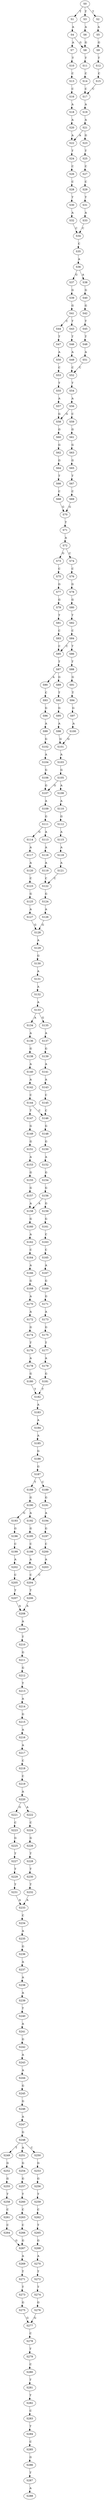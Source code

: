 strict digraph  {
	S0 -> S1 [ label = T ];
	S0 -> S2 [ label = T ];
	S0 -> S3 [ label = T ];
	S1 -> S4 [ label = A ];
	S2 -> S5 [ label = A ];
	S3 -> S6 [ label = A ];
	S4 -> S7 [ label = A ];
	S4 -> S8 [ label = G ];
	S5 -> S9 [ label = G ];
	S6 -> S8 [ label = G ];
	S7 -> S10 [ label = T ];
	S8 -> S11 [ label = T ];
	S9 -> S12 [ label = T ];
	S10 -> S13 [ label = C ];
	S11 -> S14 [ label = C ];
	S12 -> S15 [ label = C ];
	S13 -> S16 [ label = C ];
	S14 -> S17 [ label = C ];
	S15 -> S17 [ label = C ];
	S16 -> S18 [ label = A ];
	S17 -> S19 [ label = A ];
	S18 -> S20 [ label = A ];
	S19 -> S21 [ label = A ];
	S20 -> S22 [ label = A ];
	S21 -> S22 [ label = A ];
	S21 -> S23 [ label = G ];
	S22 -> S24 [ label = T ];
	S23 -> S25 [ label = T ];
	S24 -> S26 [ label = C ];
	S25 -> S27 [ label = C ];
	S26 -> S28 [ label = C ];
	S27 -> S29 [ label = C ];
	S28 -> S30 [ label = T ];
	S29 -> S31 [ label = T ];
	S30 -> S32 [ label = A ];
	S31 -> S33 [ label = A ];
	S32 -> S34 [ label = C ];
	S33 -> S34 [ label = C ];
	S34 -> S35 [ label = C ];
	S35 -> S36 [ label = A ];
	S36 -> S37 [ label = G ];
	S36 -> S38 [ label = A ];
	S37 -> S39 [ label = G ];
	S38 -> S40 [ label = G ];
	S39 -> S41 [ label = G ];
	S40 -> S42 [ label = G ];
	S41 -> S43 [ label = T ];
	S41 -> S44 [ label = C ];
	S42 -> S45 [ label = T ];
	S43 -> S46 [ label = T ];
	S44 -> S47 [ label = T ];
	S45 -> S48 [ label = T ];
	S46 -> S49 [ label = A ];
	S47 -> S50 [ label = A ];
	S48 -> S51 [ label = A ];
	S49 -> S52 [ label = C ];
	S50 -> S53 [ label = C ];
	S51 -> S52 [ label = C ];
	S52 -> S54 [ label = T ];
	S53 -> S55 [ label = T ];
	S54 -> S56 [ label = A ];
	S55 -> S57 [ label = A ];
	S56 -> S58 [ label = G ];
	S56 -> S59 [ label = C ];
	S57 -> S58 [ label = G ];
	S58 -> S60 [ label = G ];
	S59 -> S61 [ label = G ];
	S60 -> S62 [ label = G ];
	S61 -> S63 [ label = G ];
	S62 -> S64 [ label = G ];
	S63 -> S65 [ label = G ];
	S64 -> S66 [ label = T ];
	S65 -> S67 [ label = T ];
	S66 -> S68 [ label = C ];
	S67 -> S69 [ label = C ];
	S68 -> S70 [ label = G ];
	S69 -> S70 [ label = G ];
	S70 -> S71 [ label = T ];
	S71 -> S72 [ label = A ];
	S72 -> S73 [ label = G ];
	S72 -> S74 [ label = C ];
	S73 -> S75 [ label = C ];
	S74 -> S76 [ label = C ];
	S75 -> S77 [ label = G ];
	S76 -> S78 [ label = G ];
	S77 -> S79 [ label = G ];
	S78 -> S80 [ label = G ];
	S79 -> S81 [ label = T ];
	S80 -> S82 [ label = T ];
	S81 -> S83 [ label = C ];
	S82 -> S84 [ label = C ];
	S83 -> S85 [ label = C ];
	S84 -> S85 [ label = C ];
	S84 -> S86 [ label = T ];
	S85 -> S87 [ label = T ];
	S86 -> S88 [ label = T ];
	S87 -> S89 [ label = G ];
	S87 -> S90 [ label = A ];
	S88 -> S91 [ label = G ];
	S89 -> S92 [ label = T ];
	S90 -> S93 [ label = C ];
	S91 -> S94 [ label = T ];
	S92 -> S95 [ label = G ];
	S93 -> S96 [ label = G ];
	S94 -> S97 [ label = G ];
	S95 -> S98 [ label = A ];
	S96 -> S99 [ label = A ];
	S97 -> S100 [ label = A ];
	S98 -> S101 [ label = G ];
	S99 -> S102 [ label = G ];
	S100 -> S101 [ label = G ];
	S101 -> S103 [ label = A ];
	S102 -> S104 [ label = A ];
	S103 -> S105 [ label = G ];
	S104 -> S106 [ label = G ];
	S105 -> S107 [ label = G ];
	S105 -> S108 [ label = A ];
	S106 -> S107 [ label = G ];
	S107 -> S109 [ label = A ];
	S108 -> S110 [ label = A ];
	S109 -> S111 [ label = G ];
	S110 -> S112 [ label = G ];
	S111 -> S113 [ label = A ];
	S111 -> S114 [ label = G ];
	S112 -> S115 [ label = A ];
	S113 -> S116 [ label = A ];
	S114 -> S117 [ label = A ];
	S115 -> S118 [ label = A ];
	S116 -> S119 [ label = A ];
	S117 -> S120 [ label = A ];
	S118 -> S121 [ label = A ];
	S119 -> S122 [ label = C ];
	S120 -> S123 [ label = C ];
	S121 -> S122 [ label = C ];
	S122 -> S124 [ label = G ];
	S123 -> S125 [ label = G ];
	S124 -> S126 [ label = A ];
	S125 -> S127 [ label = A ];
	S126 -> S128 [ label = G ];
	S127 -> S128 [ label = G ];
	S128 -> S129 [ label = A ];
	S129 -> S130 [ label = G ];
	S130 -> S131 [ label = A ];
	S131 -> S132 [ label = A ];
	S132 -> S133 [ label = A ];
	S133 -> S134 [ label = A ];
	S133 -> S135 [ label = G ];
	S134 -> S136 [ label = A ];
	S135 -> S137 [ label = A ];
	S136 -> S138 [ label = G ];
	S137 -> S139 [ label = G ];
	S138 -> S140 [ label = A ];
	S139 -> S141 [ label = A ];
	S140 -> S142 [ label = A ];
	S141 -> S143 [ label = A ];
	S142 -> S144 [ label = C ];
	S143 -> S145 [ label = C ];
	S144 -> S146 [ label = C ];
	S144 -> S147 [ label = T ];
	S145 -> S146 [ label = C ];
	S146 -> S148 [ label = G ];
	S147 -> S149 [ label = G ];
	S148 -> S150 [ label = G ];
	S149 -> S151 [ label = G ];
	S150 -> S152 [ label = A ];
	S151 -> S153 [ label = A ];
	S152 -> S154 [ label = G ];
	S153 -> S155 [ label = G ];
	S154 -> S156 [ label = G ];
	S155 -> S157 [ label = G ];
	S156 -> S158 [ label = A ];
	S156 -> S159 [ label = G ];
	S157 -> S158 [ label = A ];
	S158 -> S160 [ label = G ];
	S159 -> S161 [ label = G ];
	S160 -> S162 [ label = A ];
	S161 -> S163 [ label = C ];
	S162 -> S164 [ label = C ];
	S163 -> S165 [ label = C ];
	S164 -> S166 [ label = A ];
	S165 -> S167 [ label = A ];
	S166 -> S168 [ label = G ];
	S167 -> S169 [ label = G ];
	S168 -> S170 [ label = A ];
	S169 -> S171 [ label = G ];
	S170 -> S172 [ label = A ];
	S171 -> S173 [ label = A ];
	S172 -> S174 [ label = G ];
	S173 -> S175 [ label = G ];
	S174 -> S176 [ label = T ];
	S175 -> S177 [ label = T ];
	S176 -> S178 [ label = A ];
	S177 -> S179 [ label = A ];
	S178 -> S180 [ label = G ];
	S179 -> S181 [ label = G ];
	S180 -> S182 [ label = T ];
	S181 -> S182 [ label = T ];
	S182 -> S183 [ label = A ];
	S183 -> S184 [ label = A ];
	S184 -> S185 [ label = A ];
	S185 -> S186 [ label = G ];
	S186 -> S187 [ label = G ];
	S187 -> S188 [ label = T ];
	S187 -> S189 [ label = C ];
	S188 -> S190 [ label = G ];
	S189 -> S191 [ label = G ];
	S190 -> S192 [ label = A ];
	S190 -> S193 [ label = G ];
	S191 -> S194 [ label = A ];
	S192 -> S195 [ label = G ];
	S193 -> S196 [ label = G ];
	S194 -> S197 [ label = G ];
	S195 -> S198 [ label = C ];
	S196 -> S199 [ label = C ];
	S197 -> S200 [ label = C ];
	S198 -> S201 [ label = A ];
	S199 -> S202 [ label = A ];
	S200 -> S203 [ label = A ];
	S201 -> S204 [ label = C ];
	S202 -> S205 [ label = C ];
	S203 -> S204 [ label = C ];
	S204 -> S206 [ label = T ];
	S205 -> S207 [ label = T ];
	S206 -> S208 [ label = A ];
	S207 -> S208 [ label = A ];
	S208 -> S209 [ label = A ];
	S209 -> S210 [ label = T ];
	S210 -> S211 [ label = G ];
	S211 -> S212 [ label = G ];
	S212 -> S213 [ label = T ];
	S213 -> S214 [ label = A ];
	S214 -> S215 [ label = G ];
	S215 -> S216 [ label = A ];
	S216 -> S217 [ label = A ];
	S217 -> S218 [ label = C ];
	S218 -> S219 [ label = C ];
	S219 -> S220 [ label = A ];
	S220 -> S221 [ label = G ];
	S220 -> S222 [ label = A ];
	S221 -> S223 [ label = C ];
	S222 -> S224 [ label = C ];
	S223 -> S225 [ label = G ];
	S224 -> S226 [ label = G ];
	S225 -> S227 [ label = T ];
	S226 -> S228 [ label = T ];
	S227 -> S229 [ label = T ];
	S228 -> S230 [ label = T ];
	S229 -> S231 [ label = T ];
	S230 -> S232 [ label = T ];
	S231 -> S233 [ label = A ];
	S232 -> S233 [ label = A ];
	S233 -> S234 [ label = C ];
	S234 -> S235 [ label = A ];
	S235 -> S236 [ label = G ];
	S236 -> S237 [ label = A ];
	S237 -> S238 [ label = A ];
	S238 -> S239 [ label = A ];
	S239 -> S240 [ label = T ];
	S240 -> S241 [ label = A ];
	S241 -> S242 [ label = G ];
	S242 -> S243 [ label = A ];
	S243 -> S244 [ label = A ];
	S244 -> S245 [ label = G ];
	S245 -> S246 [ label = G ];
	S246 -> S247 [ label = A ];
	S247 -> S248 [ label = G ];
	S248 -> S249 [ label = T ];
	S248 -> S250 [ label = C ];
	S248 -> S251 [ label = A ];
	S249 -> S252 [ label = G ];
	S250 -> S253 [ label = G ];
	S251 -> S254 [ label = G ];
	S252 -> S255 [ label = G ];
	S253 -> S256 [ label = G ];
	S254 -> S257 [ label = G ];
	S255 -> S258 [ label = T ];
	S256 -> S259 [ label = T ];
	S257 -> S260 [ label = T ];
	S258 -> S261 [ label = C ];
	S259 -> S262 [ label = C ];
	S260 -> S263 [ label = C ];
	S261 -> S264 [ label = C ];
	S262 -> S265 [ label = T ];
	S263 -> S266 [ label = C ];
	S264 -> S267 [ label = G ];
	S265 -> S268 [ label = G ];
	S266 -> S267 [ label = G ];
	S267 -> S269 [ label = A ];
	S268 -> S270 [ label = A ];
	S269 -> S271 [ label = T ];
	S270 -> S272 [ label = T ];
	S271 -> S273 [ label = T ];
	S272 -> S274 [ label = T ];
	S273 -> S275 [ label = G ];
	S274 -> S276 [ label = G ];
	S275 -> S277 [ label = G ];
	S276 -> S277 [ label = G ];
	S277 -> S278 [ label = C ];
	S278 -> S279 [ label = T ];
	S279 -> S280 [ label = C ];
	S280 -> S281 [ label = T ];
	S281 -> S282 [ label = T ];
	S282 -> S283 [ label = C ];
	S283 -> S284 [ label = T ];
	S284 -> S285 [ label = C ];
	S285 -> S286 [ label = G ];
	S286 -> S287 [ label = T ];
	S287 -> S288 [ label = A ];
}
